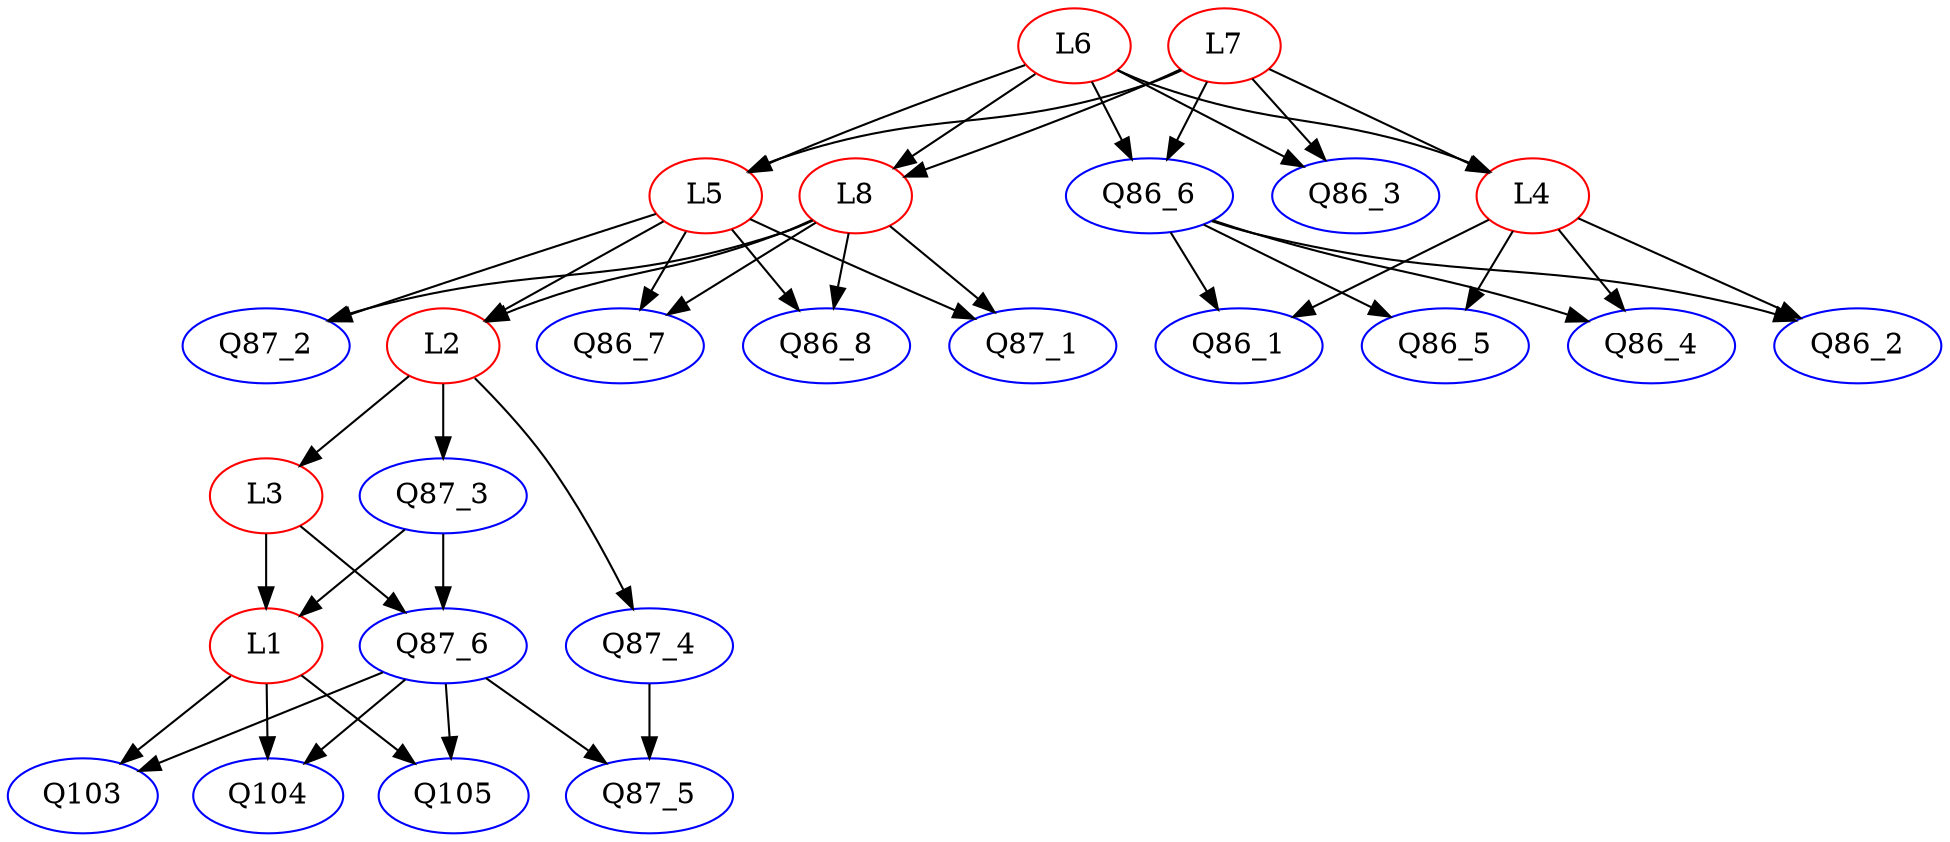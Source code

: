 digraph {
Q86_7 [color = blue]; Q87_3 [color = blue]; Q86_8 [color = blue]; L3 [color = red]; Q86_6 [color = blue]; Q87_1 [color = blue]; L1 [color = red]; L6 [color = red]; Q103 [color = blue]; Q86_2 [color = blue]; Q87_5 [color = blue]; Q86_1 [color = blue]; Q87_6 [color = blue]; Q86_5 [color = blue]; Q87_2 [color = blue]; Q104 [color = blue]; Q86_4 [color = blue]; Q86_3 [color = blue]; L5 [color = red]; L2 [color = red]; L7 [color = red]; Q105 [color = blue]; Q87_4 [color = blue]; L8 [color = red]; L4 [color = red]; 
subgraph Undirected {
edge [dir=none, color=black]
}

subgraph Directed {
edge [color=black]
Q86_6 -> Q86_2
L4 -> Q86_4
L1 -> Q104
L2 -> Q87_4
L6 -> L4
Q87_6 -> Q103
Q86_6 -> Q86_4
L5 -> L2
L8 -> L2
L3 -> Q87_6
L4 -> Q86_5
L5 -> Q86_7
L8 -> Q86_7
L7 -> L4
L2 -> Q87_3
Q87_6 -> Q105
L6 -> Q86_3
L6 -> L5
Q86_6 -> Q86_5
Q87_6 -> Q87_5
L6 -> Q86_6
L5 -> Q87_2
L8 -> Q87_2
L1 -> Q103
Q87_3 -> L1
L3 -> L1
Q87_6 -> Q104
L7 -> Q86_3
L4 -> Q86_1
L8 -> Q86_8
L5 -> Q86_8
L7 -> L5
L2 -> L3
L7 -> Q86_6
L6 -> L8
Q87_4 -> Q87_5
L4 -> Q86_2
L1 -> Q105
Q87_3 -> Q87_6
Q86_6 -> Q86_1
L7 -> L8
L5 -> Q87_1
L8 -> Q87_1
}

}
